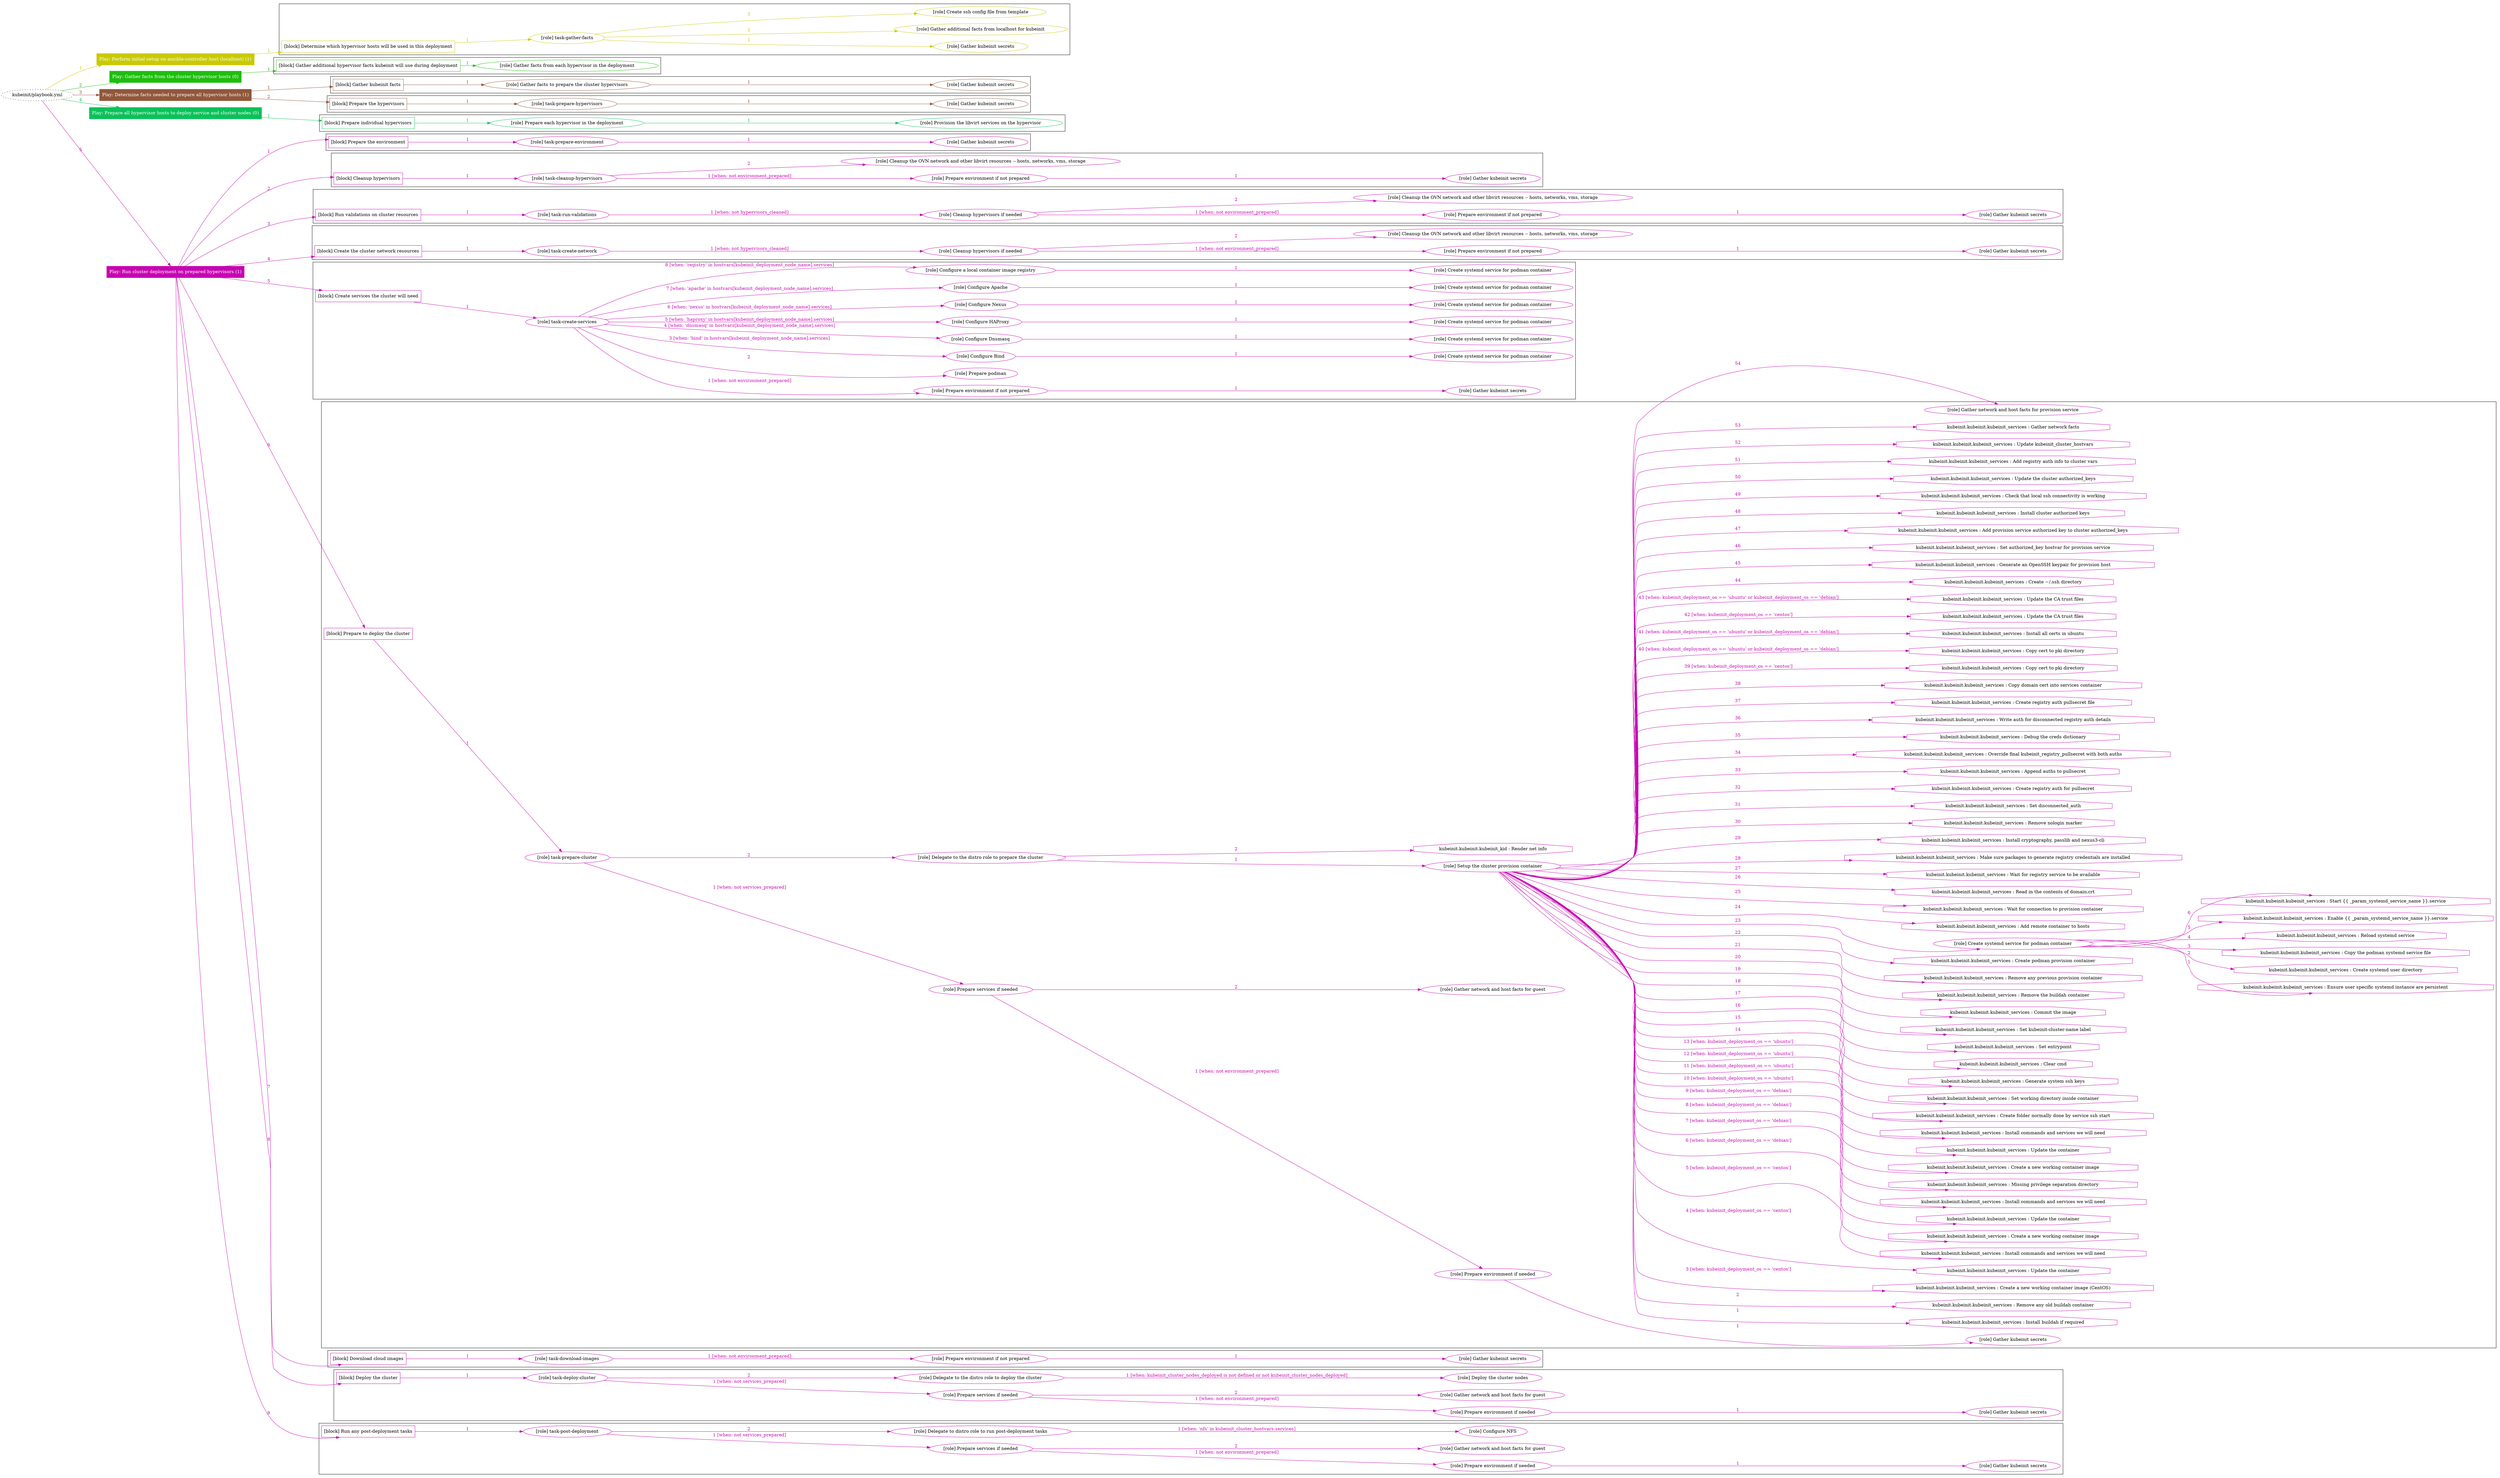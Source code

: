 digraph {
	graph [concentrate=true ordering=in rankdir=LR ratio=fill]
	edge [esep=5 sep=10]
	"kubeinit/playbook.yml" [URL="/home/runner/work/kubeinit/kubeinit/kubeinit/playbook.yml" id=playbook_07b643c0 style=dotted]
	"kubeinit/playbook.yml" -> play_80ff91c6 [label="1 " color="#c9ca02" fontcolor="#c9ca02" id=edge_aad47795 labeltooltip="1 " tooltip="1 "]
	subgraph "Play: Perform initial setup on ansible-controller host (localhost) (1)" {
		play_80ff91c6 [label="Play: Perform initial setup on ansible-controller host (localhost) (1)" URL="/home/runner/work/kubeinit/kubeinit/kubeinit/playbook.yml" color="#c9ca02" fontcolor="#ffffff" id=play_80ff91c6 shape=box style=filled tooltip=localhost]
		play_80ff91c6 -> block_0b86b637 [label=1 color="#c9ca02" fontcolor="#c9ca02" id=edge_70ec4079 labeltooltip=1 tooltip=1]
		subgraph cluster_block_0b86b637 {
			block_0b86b637 [label="[block] Determine which hypervisor hosts will be used in this deployment" URL="/home/runner/work/kubeinit/kubeinit/kubeinit/playbook.yml" color="#c9ca02" id=block_0b86b637 labeltooltip="Determine which hypervisor hosts will be used in this deployment" shape=box tooltip="Determine which hypervisor hosts will be used in this deployment"]
			block_0b86b637 -> role_b4303189 [label="1 " color="#c9ca02" fontcolor="#c9ca02" id=edge_086cba18 labeltooltip="1 " tooltip="1 "]
			subgraph "task-gather-facts" {
				role_b4303189 [label="[role] task-gather-facts" URL="/home/runner/work/kubeinit/kubeinit/kubeinit/playbook.yml" color="#c9ca02" id=role_b4303189 tooltip="task-gather-facts"]
				role_b4303189 -> role_d67d4e24 [label="1 " color="#c9ca02" fontcolor="#c9ca02" id=edge_7a5fec9e labeltooltip="1 " tooltip="1 "]
				subgraph "Gather kubeinit secrets" {
					role_d67d4e24 [label="[role] Gather kubeinit secrets" URL="/home/runner/.ansible/collections/ansible_collections/kubeinit/kubeinit/roles/kubeinit_prepare/tasks/build_hypervisors_group.yml" color="#c9ca02" id=role_d67d4e24 tooltip="Gather kubeinit secrets"]
				}
				role_b4303189 -> role_9903078f [label="2 " color="#c9ca02" fontcolor="#c9ca02" id=edge_e498d184 labeltooltip="2 " tooltip="2 "]
				subgraph "Gather additional facts from localhost for kubeinit" {
					role_9903078f [label="[role] Gather additional facts from localhost for kubeinit" URL="/home/runner/.ansible/collections/ansible_collections/kubeinit/kubeinit/roles/kubeinit_prepare/tasks/build_hypervisors_group.yml" color="#c9ca02" id=role_9903078f tooltip="Gather additional facts from localhost for kubeinit"]
				}
				role_b4303189 -> role_e727fad0 [label="3 " color="#c9ca02" fontcolor="#c9ca02" id=edge_97e7a814 labeltooltip="3 " tooltip="3 "]
				subgraph "Create ssh config file from template" {
					role_e727fad0 [label="[role] Create ssh config file from template" URL="/home/runner/.ansible/collections/ansible_collections/kubeinit/kubeinit/roles/kubeinit_prepare/tasks/build_hypervisors_group.yml" color="#c9ca02" id=role_e727fad0 tooltip="Create ssh config file from template"]
				}
			}
		}
	}
	"kubeinit/playbook.yml" -> play_91dc9828 [label="2 " color="#1dbf0d" fontcolor="#1dbf0d" id=edge_dc21ddff labeltooltip="2 " tooltip="2 "]
	subgraph "Play: Gather facts from the cluster hypervisor hosts (0)" {
		play_91dc9828 [label="Play: Gather facts from the cluster hypervisor hosts (0)" URL="/home/runner/work/kubeinit/kubeinit/kubeinit/playbook.yml" color="#1dbf0d" fontcolor="#ffffff" id=play_91dc9828 shape=box style=filled tooltip="Play: Gather facts from the cluster hypervisor hosts (0)"]
		play_91dc9828 -> block_545378c9 [label=1 color="#1dbf0d" fontcolor="#1dbf0d" id=edge_d87169c3 labeltooltip=1 tooltip=1]
		subgraph cluster_block_545378c9 {
			block_545378c9 [label="[block] Gather additional hypervisor facts kubeinit will use during deployment" URL="/home/runner/work/kubeinit/kubeinit/kubeinit/playbook.yml" color="#1dbf0d" id=block_545378c9 labeltooltip="Gather additional hypervisor facts kubeinit will use during deployment" shape=box tooltip="Gather additional hypervisor facts kubeinit will use during deployment"]
			block_545378c9 -> role_7017d896 [label="1 " color="#1dbf0d" fontcolor="#1dbf0d" id=edge_8bdd367d labeltooltip="1 " tooltip="1 "]
			subgraph "Gather facts from each hypervisor in the deployment" {
				role_7017d896 [label="[role] Gather facts from each hypervisor in the deployment" URL="/home/runner/work/kubeinit/kubeinit/kubeinit/playbook.yml" color="#1dbf0d" id=role_7017d896 tooltip="Gather facts from each hypervisor in the deployment"]
			}
		}
	}
	"kubeinit/playbook.yml" -> play_f0210d2a [label="3 " color="#91573b" fontcolor="#91573b" id=edge_097a1c89 labeltooltip="3 " tooltip="3 "]
	subgraph "Play: Determine facts needed to prepare all hypervisor hosts (1)" {
		play_f0210d2a [label="Play: Determine facts needed to prepare all hypervisor hosts (1)" URL="/home/runner/work/kubeinit/kubeinit/kubeinit/playbook.yml" color="#91573b" fontcolor="#ffffff" id=play_f0210d2a shape=box style=filled tooltip=localhost]
		play_f0210d2a -> block_0ce37bfe [label=1 color="#91573b" fontcolor="#91573b" id=edge_562c70a4 labeltooltip=1 tooltip=1]
		subgraph cluster_block_0ce37bfe {
			block_0ce37bfe [label="[block] Gather kubeinit facts" URL="/home/runner/work/kubeinit/kubeinit/kubeinit/playbook.yml" color="#91573b" id=block_0ce37bfe labeltooltip="Gather kubeinit facts" shape=box tooltip="Gather kubeinit facts"]
			block_0ce37bfe -> role_55a578ac [label="1 " color="#91573b" fontcolor="#91573b" id=edge_b03497cf labeltooltip="1 " tooltip="1 "]
			subgraph "Gather facts to prepare the cluster hypervisors" {
				role_55a578ac [label="[role] Gather facts to prepare the cluster hypervisors" URL="/home/runner/work/kubeinit/kubeinit/kubeinit/playbook.yml" color="#91573b" id=role_55a578ac tooltip="Gather facts to prepare the cluster hypervisors"]
				role_55a578ac -> role_16fa7c34 [label="1 " color="#91573b" fontcolor="#91573b" id=edge_cf265b34 labeltooltip="1 " tooltip="1 "]
				subgraph "Gather kubeinit secrets" {
					role_16fa7c34 [label="[role] Gather kubeinit secrets" URL="/home/runner/.ansible/collections/ansible_collections/kubeinit/kubeinit/roles/kubeinit_prepare/tasks/gather_kubeinit_facts.yml" color="#91573b" id=role_16fa7c34 tooltip="Gather kubeinit secrets"]
				}
			}
		}
		play_f0210d2a -> block_66bc9c9c [label=2 color="#91573b" fontcolor="#91573b" id=edge_8bd7375d labeltooltip=2 tooltip=2]
		subgraph cluster_block_66bc9c9c {
			block_66bc9c9c [label="[block] Prepare the hypervisors" URL="/home/runner/work/kubeinit/kubeinit/kubeinit/playbook.yml" color="#91573b" id=block_66bc9c9c labeltooltip="Prepare the hypervisors" shape=box tooltip="Prepare the hypervisors"]
			block_66bc9c9c -> role_4f2529d2 [label="1 " color="#91573b" fontcolor="#91573b" id=edge_a8445964 labeltooltip="1 " tooltip="1 "]
			subgraph "task-prepare-hypervisors" {
				role_4f2529d2 [label="[role] task-prepare-hypervisors" URL="/home/runner/work/kubeinit/kubeinit/kubeinit/playbook.yml" color="#91573b" id=role_4f2529d2 tooltip="task-prepare-hypervisors"]
				role_4f2529d2 -> role_af68f459 [label="1 " color="#91573b" fontcolor="#91573b" id=edge_0a0bb281 labeltooltip="1 " tooltip="1 "]
				subgraph "Gather kubeinit secrets" {
					role_af68f459 [label="[role] Gather kubeinit secrets" URL="/home/runner/.ansible/collections/ansible_collections/kubeinit/kubeinit/roles/kubeinit_prepare/tasks/gather_kubeinit_facts.yml" color="#91573b" id=role_af68f459 tooltip="Gather kubeinit secrets"]
				}
			}
		}
	}
	"kubeinit/playbook.yml" -> play_d63369a5 [label="4 " color="#0bc159" fontcolor="#0bc159" id=edge_2dfba7eb labeltooltip="4 " tooltip="4 "]
	subgraph "Play: Prepare all hypervisor hosts to deploy service and cluster nodes (0)" {
		play_d63369a5 [label="Play: Prepare all hypervisor hosts to deploy service and cluster nodes (0)" URL="/home/runner/work/kubeinit/kubeinit/kubeinit/playbook.yml" color="#0bc159" fontcolor="#ffffff" id=play_d63369a5 shape=box style=filled tooltip="Play: Prepare all hypervisor hosts to deploy service and cluster nodes (0)"]
		play_d63369a5 -> block_f6795d7a [label=1 color="#0bc159" fontcolor="#0bc159" id=edge_308a969a labeltooltip=1 tooltip=1]
		subgraph cluster_block_f6795d7a {
			block_f6795d7a [label="[block] Prepare individual hypervisors" URL="/home/runner/work/kubeinit/kubeinit/kubeinit/playbook.yml" color="#0bc159" id=block_f6795d7a labeltooltip="Prepare individual hypervisors" shape=box tooltip="Prepare individual hypervisors"]
			block_f6795d7a -> role_9c0948fa [label="1 " color="#0bc159" fontcolor="#0bc159" id=edge_849bed0f labeltooltip="1 " tooltip="1 "]
			subgraph "Prepare each hypervisor in the deployment" {
				role_9c0948fa [label="[role] Prepare each hypervisor in the deployment" URL="/home/runner/work/kubeinit/kubeinit/kubeinit/playbook.yml" color="#0bc159" id=role_9c0948fa tooltip="Prepare each hypervisor in the deployment"]
				role_9c0948fa -> role_7515474a [label="1 " color="#0bc159" fontcolor="#0bc159" id=edge_b8c51a45 labeltooltip="1 " tooltip="1 "]
				subgraph "Provision the libvirt services on the hypervisor" {
					role_7515474a [label="[role] Provision the libvirt services on the hypervisor" URL="/home/runner/.ansible/collections/ansible_collections/kubeinit/kubeinit/roles/kubeinit_prepare/tasks/prepare_hypervisor.yml" color="#0bc159" id=role_7515474a tooltip="Provision the libvirt services on the hypervisor"]
				}
			}
		}
	}
	"kubeinit/playbook.yml" -> play_6b525b8d [label="5 " color="#c606b1" fontcolor="#c606b1" id=edge_89e83035 labeltooltip="5 " tooltip="5 "]
	subgraph "Play: Run cluster deployment on prepared hypervisors (1)" {
		play_6b525b8d [label="Play: Run cluster deployment on prepared hypervisors (1)" URL="/home/runner/work/kubeinit/kubeinit/kubeinit/playbook.yml" color="#c606b1" fontcolor="#ffffff" id=play_6b525b8d shape=box style=filled tooltip=localhost]
		play_6b525b8d -> block_68a01114 [label=1 color="#c606b1" fontcolor="#c606b1" id=edge_3260a77a labeltooltip=1 tooltip=1]
		subgraph cluster_block_68a01114 {
			block_68a01114 [label="[block] Prepare the environment" URL="/home/runner/work/kubeinit/kubeinit/kubeinit/playbook.yml" color="#c606b1" id=block_68a01114 labeltooltip="Prepare the environment" shape=box tooltip="Prepare the environment"]
			block_68a01114 -> role_9cf86436 [label="1 " color="#c606b1" fontcolor="#c606b1" id=edge_8364d90a labeltooltip="1 " tooltip="1 "]
			subgraph "task-prepare-environment" {
				role_9cf86436 [label="[role] task-prepare-environment" URL="/home/runner/work/kubeinit/kubeinit/kubeinit/playbook.yml" color="#c606b1" id=role_9cf86436 tooltip="task-prepare-environment"]
				role_9cf86436 -> role_e9124e49 [label="1 " color="#c606b1" fontcolor="#c606b1" id=edge_11aa17c5 labeltooltip="1 " tooltip="1 "]
				subgraph "Gather kubeinit secrets" {
					role_e9124e49 [label="[role] Gather kubeinit secrets" URL="/home/runner/.ansible/collections/ansible_collections/kubeinit/kubeinit/roles/kubeinit_prepare/tasks/gather_kubeinit_facts.yml" color="#c606b1" id=role_e9124e49 tooltip="Gather kubeinit secrets"]
				}
			}
		}
		play_6b525b8d -> block_e12339da [label=2 color="#c606b1" fontcolor="#c606b1" id=edge_6d54b9b2 labeltooltip=2 tooltip=2]
		subgraph cluster_block_e12339da {
			block_e12339da [label="[block] Cleanup hypervisors" URL="/home/runner/work/kubeinit/kubeinit/kubeinit/playbook.yml" color="#c606b1" id=block_e12339da labeltooltip="Cleanup hypervisors" shape=box tooltip="Cleanup hypervisors"]
			block_e12339da -> role_19baac41 [label="1 " color="#c606b1" fontcolor="#c606b1" id=edge_f0cd30af labeltooltip="1 " tooltip="1 "]
			subgraph "task-cleanup-hypervisors" {
				role_19baac41 [label="[role] task-cleanup-hypervisors" URL="/home/runner/work/kubeinit/kubeinit/kubeinit/playbook.yml" color="#c606b1" id=role_19baac41 tooltip="task-cleanup-hypervisors"]
				role_19baac41 -> role_945804d7 [label="1 [when: not environment_prepared]" color="#c606b1" fontcolor="#c606b1" id=edge_5972faf6 labeltooltip="1 [when: not environment_prepared]" tooltip="1 [when: not environment_prepared]"]
				subgraph "Prepare environment if not prepared" {
					role_945804d7 [label="[role] Prepare environment if not prepared" URL="/home/runner/.ansible/collections/ansible_collections/kubeinit/kubeinit/roles/kubeinit_prepare/tasks/cleanup_hypervisors.yml" color="#c606b1" id=role_945804d7 tooltip="Prepare environment if not prepared"]
					role_945804d7 -> role_8547dd19 [label="1 " color="#c606b1" fontcolor="#c606b1" id=edge_243fd354 labeltooltip="1 " tooltip="1 "]
					subgraph "Gather kubeinit secrets" {
						role_8547dd19 [label="[role] Gather kubeinit secrets" URL="/home/runner/.ansible/collections/ansible_collections/kubeinit/kubeinit/roles/kubeinit_prepare/tasks/gather_kubeinit_facts.yml" color="#c606b1" id=role_8547dd19 tooltip="Gather kubeinit secrets"]
					}
				}
				role_19baac41 -> role_a1a826e1 [label="2 " color="#c606b1" fontcolor="#c606b1" id=edge_781e74d9 labeltooltip="2 " tooltip="2 "]
				subgraph "Cleanup the OVN network and other libvirt resources -- hosts, networks, vms, storage" {
					role_a1a826e1 [label="[role] Cleanup the OVN network and other libvirt resources -- hosts, networks, vms, storage" URL="/home/runner/.ansible/collections/ansible_collections/kubeinit/kubeinit/roles/kubeinit_prepare/tasks/cleanup_hypervisors.yml" color="#c606b1" id=role_a1a826e1 tooltip="Cleanup the OVN network and other libvirt resources -- hosts, networks, vms, storage"]
				}
			}
		}
		play_6b525b8d -> block_67310aec [label=3 color="#c606b1" fontcolor="#c606b1" id=edge_80ca4a36 labeltooltip=3 tooltip=3]
		subgraph cluster_block_67310aec {
			block_67310aec [label="[block] Run validations on cluster resources" URL="/home/runner/work/kubeinit/kubeinit/kubeinit/playbook.yml" color="#c606b1" id=block_67310aec labeltooltip="Run validations on cluster resources" shape=box tooltip="Run validations on cluster resources"]
			block_67310aec -> role_368fa2ae [label="1 " color="#c606b1" fontcolor="#c606b1" id=edge_486683ec labeltooltip="1 " tooltip="1 "]
			subgraph "task-run-validations" {
				role_368fa2ae [label="[role] task-run-validations" URL="/home/runner/work/kubeinit/kubeinit/kubeinit/playbook.yml" color="#c606b1" id=role_368fa2ae tooltip="task-run-validations"]
				role_368fa2ae -> role_c41ac86d [label="1 [when: not hypervisors_cleaned]" color="#c606b1" fontcolor="#c606b1" id=edge_27a3a4d4 labeltooltip="1 [when: not hypervisors_cleaned]" tooltip="1 [when: not hypervisors_cleaned]"]
				subgraph "Cleanup hypervisors if needed" {
					role_c41ac86d [label="[role] Cleanup hypervisors if needed" URL="/home/runner/.ansible/collections/ansible_collections/kubeinit/kubeinit/roles/kubeinit_validations/tasks/main.yml" color="#c606b1" id=role_c41ac86d tooltip="Cleanup hypervisors if needed"]
					role_c41ac86d -> role_927ca940 [label="1 [when: not environment_prepared]" color="#c606b1" fontcolor="#c606b1" id=edge_35d7df63 labeltooltip="1 [when: not environment_prepared]" tooltip="1 [when: not environment_prepared]"]
					subgraph "Prepare environment if not prepared" {
						role_927ca940 [label="[role] Prepare environment if not prepared" URL="/home/runner/.ansible/collections/ansible_collections/kubeinit/kubeinit/roles/kubeinit_prepare/tasks/cleanup_hypervisors.yml" color="#c606b1" id=role_927ca940 tooltip="Prepare environment if not prepared"]
						role_927ca940 -> role_78a0fa34 [label="1 " color="#c606b1" fontcolor="#c606b1" id=edge_28946b02 labeltooltip="1 " tooltip="1 "]
						subgraph "Gather kubeinit secrets" {
							role_78a0fa34 [label="[role] Gather kubeinit secrets" URL="/home/runner/.ansible/collections/ansible_collections/kubeinit/kubeinit/roles/kubeinit_prepare/tasks/gather_kubeinit_facts.yml" color="#c606b1" id=role_78a0fa34 tooltip="Gather kubeinit secrets"]
						}
					}
					role_c41ac86d -> role_c93aab90 [label="2 " color="#c606b1" fontcolor="#c606b1" id=edge_58324706 labeltooltip="2 " tooltip="2 "]
					subgraph "Cleanup the OVN network and other libvirt resources -- hosts, networks, vms, storage" {
						role_c93aab90 [label="[role] Cleanup the OVN network and other libvirt resources -- hosts, networks, vms, storage" URL="/home/runner/.ansible/collections/ansible_collections/kubeinit/kubeinit/roles/kubeinit_prepare/tasks/cleanup_hypervisors.yml" color="#c606b1" id=role_c93aab90 tooltip="Cleanup the OVN network and other libvirt resources -- hosts, networks, vms, storage"]
					}
				}
			}
		}
		play_6b525b8d -> block_28015588 [label=4 color="#c606b1" fontcolor="#c606b1" id=edge_6d9b4c12 labeltooltip=4 tooltip=4]
		subgraph cluster_block_28015588 {
			block_28015588 [label="[block] Create the cluster network resources" URL="/home/runner/work/kubeinit/kubeinit/kubeinit/playbook.yml" color="#c606b1" id=block_28015588 labeltooltip="Create the cluster network resources" shape=box tooltip="Create the cluster network resources"]
			block_28015588 -> role_53224f29 [label="1 " color="#c606b1" fontcolor="#c606b1" id=edge_9d3a1e32 labeltooltip="1 " tooltip="1 "]
			subgraph "task-create-network" {
				role_53224f29 [label="[role] task-create-network" URL="/home/runner/work/kubeinit/kubeinit/kubeinit/playbook.yml" color="#c606b1" id=role_53224f29 tooltip="task-create-network"]
				role_53224f29 -> role_9906ebb9 [label="1 [when: not hypervisors_cleaned]" color="#c606b1" fontcolor="#c606b1" id=edge_864fea6a labeltooltip="1 [when: not hypervisors_cleaned]" tooltip="1 [when: not hypervisors_cleaned]"]
				subgraph "Cleanup hypervisors if needed" {
					role_9906ebb9 [label="[role] Cleanup hypervisors if needed" URL="/home/runner/.ansible/collections/ansible_collections/kubeinit/kubeinit/roles/kubeinit_libvirt/tasks/create_network.yml" color="#c606b1" id=role_9906ebb9 tooltip="Cleanup hypervisors if needed"]
					role_9906ebb9 -> role_624ae56e [label="1 [when: not environment_prepared]" color="#c606b1" fontcolor="#c606b1" id=edge_32b9331c labeltooltip="1 [when: not environment_prepared]" tooltip="1 [when: not environment_prepared]"]
					subgraph "Prepare environment if not prepared" {
						role_624ae56e [label="[role] Prepare environment if not prepared" URL="/home/runner/.ansible/collections/ansible_collections/kubeinit/kubeinit/roles/kubeinit_prepare/tasks/cleanup_hypervisors.yml" color="#c606b1" id=role_624ae56e tooltip="Prepare environment if not prepared"]
						role_624ae56e -> role_44993304 [label="1 " color="#c606b1" fontcolor="#c606b1" id=edge_af364df6 labeltooltip="1 " tooltip="1 "]
						subgraph "Gather kubeinit secrets" {
							role_44993304 [label="[role] Gather kubeinit secrets" URL="/home/runner/.ansible/collections/ansible_collections/kubeinit/kubeinit/roles/kubeinit_prepare/tasks/gather_kubeinit_facts.yml" color="#c606b1" id=role_44993304 tooltip="Gather kubeinit secrets"]
						}
					}
					role_9906ebb9 -> role_44928164 [label="2 " color="#c606b1" fontcolor="#c606b1" id=edge_826e9d0b labeltooltip="2 " tooltip="2 "]
					subgraph "Cleanup the OVN network and other libvirt resources -- hosts, networks, vms, storage" {
						role_44928164 [label="[role] Cleanup the OVN network and other libvirt resources -- hosts, networks, vms, storage" URL="/home/runner/.ansible/collections/ansible_collections/kubeinit/kubeinit/roles/kubeinit_prepare/tasks/cleanup_hypervisors.yml" color="#c606b1" id=role_44928164 tooltip="Cleanup the OVN network and other libvirt resources -- hosts, networks, vms, storage"]
					}
				}
			}
		}
		play_6b525b8d -> block_cb780b97 [label=5 color="#c606b1" fontcolor="#c606b1" id=edge_1216a954 labeltooltip=5 tooltip=5]
		subgraph cluster_block_cb780b97 {
			block_cb780b97 [label="[block] Create services the cluster will need" URL="/home/runner/work/kubeinit/kubeinit/kubeinit/playbook.yml" color="#c606b1" id=block_cb780b97 labeltooltip="Create services the cluster will need" shape=box tooltip="Create services the cluster will need"]
			block_cb780b97 -> role_ba8ee02e [label="1 " color="#c606b1" fontcolor="#c606b1" id=edge_3f830615 labeltooltip="1 " tooltip="1 "]
			subgraph "task-create-services" {
				role_ba8ee02e [label="[role] task-create-services" URL="/home/runner/work/kubeinit/kubeinit/kubeinit/playbook.yml" color="#c606b1" id=role_ba8ee02e tooltip="task-create-services"]
				role_ba8ee02e -> role_16695398 [label="1 [when: not environment_prepared]" color="#c606b1" fontcolor="#c606b1" id=edge_089cd767 labeltooltip="1 [when: not environment_prepared]" tooltip="1 [when: not environment_prepared]"]
				subgraph "Prepare environment if not prepared" {
					role_16695398 [label="[role] Prepare environment if not prepared" URL="/home/runner/.ansible/collections/ansible_collections/kubeinit/kubeinit/roles/kubeinit_services/tasks/main.yml" color="#c606b1" id=role_16695398 tooltip="Prepare environment if not prepared"]
					role_16695398 -> role_7e443b15 [label="1 " color="#c606b1" fontcolor="#c606b1" id=edge_08691a44 labeltooltip="1 " tooltip="1 "]
					subgraph "Gather kubeinit secrets" {
						role_7e443b15 [label="[role] Gather kubeinit secrets" URL="/home/runner/.ansible/collections/ansible_collections/kubeinit/kubeinit/roles/kubeinit_prepare/tasks/gather_kubeinit_facts.yml" color="#c606b1" id=role_7e443b15 tooltip="Gather kubeinit secrets"]
					}
				}
				role_ba8ee02e -> role_2fa7722d [label="2 " color="#c606b1" fontcolor="#c606b1" id=edge_c25a13af labeltooltip="2 " tooltip="2 "]
				subgraph "Prepare podman" {
					role_2fa7722d [label="[role] Prepare podman" URL="/home/runner/.ansible/collections/ansible_collections/kubeinit/kubeinit/roles/kubeinit_services/tasks/00_create_service_pod.yml" color="#c606b1" id=role_2fa7722d tooltip="Prepare podman"]
				}
				role_ba8ee02e -> role_df9e61a0 [label="3 [when: 'bind' in hostvars[kubeinit_deployment_node_name].services]" color="#c606b1" fontcolor="#c606b1" id=edge_4bc4d197 labeltooltip="3 [when: 'bind' in hostvars[kubeinit_deployment_node_name].services]" tooltip="3 [when: 'bind' in hostvars[kubeinit_deployment_node_name].services]"]
				subgraph "Configure Bind" {
					role_df9e61a0 [label="[role] Configure Bind" URL="/home/runner/.ansible/collections/ansible_collections/kubeinit/kubeinit/roles/kubeinit_services/tasks/start_services_containers.yml" color="#c606b1" id=role_df9e61a0 tooltip="Configure Bind"]
					role_df9e61a0 -> role_4762d0b4 [label="1 " color="#c606b1" fontcolor="#c606b1" id=edge_5d69832e labeltooltip="1 " tooltip="1 "]
					subgraph "Create systemd service for podman container" {
						role_4762d0b4 [label="[role] Create systemd service for podman container" URL="/home/runner/.ansible/collections/ansible_collections/kubeinit/kubeinit/roles/kubeinit_bind/tasks/main.yml" color="#c606b1" id=role_4762d0b4 tooltip="Create systemd service for podman container"]
					}
				}
				role_ba8ee02e -> role_57442584 [label="4 [when: 'dnsmasq' in hostvars[kubeinit_deployment_node_name].services]" color="#c606b1" fontcolor="#c606b1" id=edge_29ca9534 labeltooltip="4 [when: 'dnsmasq' in hostvars[kubeinit_deployment_node_name].services]" tooltip="4 [when: 'dnsmasq' in hostvars[kubeinit_deployment_node_name].services]"]
				subgraph "Configure Dnsmasq" {
					role_57442584 [label="[role] Configure Dnsmasq" URL="/home/runner/.ansible/collections/ansible_collections/kubeinit/kubeinit/roles/kubeinit_services/tasks/start_services_containers.yml" color="#c606b1" id=role_57442584 tooltip="Configure Dnsmasq"]
					role_57442584 -> role_0350f5f0 [label="1 " color="#c606b1" fontcolor="#c606b1" id=edge_9d20c34d labeltooltip="1 " tooltip="1 "]
					subgraph "Create systemd service for podman container" {
						role_0350f5f0 [label="[role] Create systemd service for podman container" URL="/home/runner/.ansible/collections/ansible_collections/kubeinit/kubeinit/roles/kubeinit_dnsmasq/tasks/main.yml" color="#c606b1" id=role_0350f5f0 tooltip="Create systemd service for podman container"]
					}
				}
				role_ba8ee02e -> role_846301da [label="5 [when: 'haproxy' in hostvars[kubeinit_deployment_node_name].services]" color="#c606b1" fontcolor="#c606b1" id=edge_2e42bda9 labeltooltip="5 [when: 'haproxy' in hostvars[kubeinit_deployment_node_name].services]" tooltip="5 [when: 'haproxy' in hostvars[kubeinit_deployment_node_name].services]"]
				subgraph "Configure HAProxy" {
					role_846301da [label="[role] Configure HAProxy" URL="/home/runner/.ansible/collections/ansible_collections/kubeinit/kubeinit/roles/kubeinit_services/tasks/start_services_containers.yml" color="#c606b1" id=role_846301da tooltip="Configure HAProxy"]
					role_846301da -> role_a6efe63a [label="1 " color="#c606b1" fontcolor="#c606b1" id=edge_a56be4cf labeltooltip="1 " tooltip="1 "]
					subgraph "Create systemd service for podman container" {
						role_a6efe63a [label="[role] Create systemd service for podman container" URL="/home/runner/.ansible/collections/ansible_collections/kubeinit/kubeinit/roles/kubeinit_haproxy/tasks/main.yml" color="#c606b1" id=role_a6efe63a tooltip="Create systemd service for podman container"]
					}
				}
				role_ba8ee02e -> role_15a683e7 [label="6 [when: 'nexus' in hostvars[kubeinit_deployment_node_name].services]" color="#c606b1" fontcolor="#c606b1" id=edge_673f8b62 labeltooltip="6 [when: 'nexus' in hostvars[kubeinit_deployment_node_name].services]" tooltip="6 [when: 'nexus' in hostvars[kubeinit_deployment_node_name].services]"]
				subgraph "Configure Nexus" {
					role_15a683e7 [label="[role] Configure Nexus" URL="/home/runner/.ansible/collections/ansible_collections/kubeinit/kubeinit/roles/kubeinit_services/tasks/start_services_containers.yml" color="#c606b1" id=role_15a683e7 tooltip="Configure Nexus"]
					role_15a683e7 -> role_c3ff054d [label="1 " color="#c606b1" fontcolor="#c606b1" id=edge_ebcc6031 labeltooltip="1 " tooltip="1 "]
					subgraph "Create systemd service for podman container" {
						role_c3ff054d [label="[role] Create systemd service for podman container" URL="/home/runner/.ansible/collections/ansible_collections/kubeinit/kubeinit/roles/kubeinit_nexus/tasks/main.yml" color="#c606b1" id=role_c3ff054d tooltip="Create systemd service for podman container"]
					}
				}
				role_ba8ee02e -> role_ebaef7e3 [label="7 [when: 'apache' in hostvars[kubeinit_deployment_node_name].services]" color="#c606b1" fontcolor="#c606b1" id=edge_f64f398e labeltooltip="7 [when: 'apache' in hostvars[kubeinit_deployment_node_name].services]" tooltip="7 [when: 'apache' in hostvars[kubeinit_deployment_node_name].services]"]
				subgraph "Configure Apache" {
					role_ebaef7e3 [label="[role] Configure Apache" URL="/home/runner/.ansible/collections/ansible_collections/kubeinit/kubeinit/roles/kubeinit_services/tasks/start_services_containers.yml" color="#c606b1" id=role_ebaef7e3 tooltip="Configure Apache"]
					role_ebaef7e3 -> role_0cd3832f [label="1 " color="#c606b1" fontcolor="#c606b1" id=edge_a170bf1d labeltooltip="1 " tooltip="1 "]
					subgraph "Create systemd service for podman container" {
						role_0cd3832f [label="[role] Create systemd service for podman container" URL="/home/runner/.ansible/collections/ansible_collections/kubeinit/kubeinit/roles/kubeinit_apache/tasks/main.yml" color="#c606b1" id=role_0cd3832f tooltip="Create systemd service for podman container"]
					}
				}
				role_ba8ee02e -> role_b67df57a [label="8 [when: 'registry' in hostvars[kubeinit_deployment_node_name].services]" color="#c606b1" fontcolor="#c606b1" id=edge_81b5e41c labeltooltip="8 [when: 'registry' in hostvars[kubeinit_deployment_node_name].services]" tooltip="8 [when: 'registry' in hostvars[kubeinit_deployment_node_name].services]"]
				subgraph "Configure a local container image registry" {
					role_b67df57a [label="[role] Configure a local container image registry" URL="/home/runner/.ansible/collections/ansible_collections/kubeinit/kubeinit/roles/kubeinit_services/tasks/start_services_containers.yml" color="#c606b1" id=role_b67df57a tooltip="Configure a local container image registry"]
					role_b67df57a -> role_b0c68b54 [label="1 " color="#c606b1" fontcolor="#c606b1" id=edge_02a59e89 labeltooltip="1 " tooltip="1 "]
					subgraph "Create systemd service for podman container" {
						role_b0c68b54 [label="[role] Create systemd service for podman container" URL="/home/runner/.ansible/collections/ansible_collections/kubeinit/kubeinit/roles/kubeinit_registry/tasks/main.yml" color="#c606b1" id=role_b0c68b54 tooltip="Create systemd service for podman container"]
					}
				}
			}
		}
		play_6b525b8d -> block_e8cd37b3 [label=6 color="#c606b1" fontcolor="#c606b1" id=edge_d0a02d86 labeltooltip=6 tooltip=6]
		subgraph cluster_block_e8cd37b3 {
			block_e8cd37b3 [label="[block] Prepare to deploy the cluster" URL="/home/runner/work/kubeinit/kubeinit/kubeinit/playbook.yml" color="#c606b1" id=block_e8cd37b3 labeltooltip="Prepare to deploy the cluster" shape=box tooltip="Prepare to deploy the cluster"]
			block_e8cd37b3 -> role_27cb0cdb [label="1 " color="#c606b1" fontcolor="#c606b1" id=edge_709d34b7 labeltooltip="1 " tooltip="1 "]
			subgraph "task-prepare-cluster" {
				role_27cb0cdb [label="[role] task-prepare-cluster" URL="/home/runner/work/kubeinit/kubeinit/kubeinit/playbook.yml" color="#c606b1" id=role_27cb0cdb tooltip="task-prepare-cluster"]
				role_27cb0cdb -> role_337eabc1 [label="1 [when: not services_prepared]" color="#c606b1" fontcolor="#c606b1" id=edge_26da5371 labeltooltip="1 [when: not services_prepared]" tooltip="1 [when: not services_prepared]"]
				subgraph "Prepare services if needed" {
					role_337eabc1 [label="[role] Prepare services if needed" URL="/home/runner/.ansible/collections/ansible_collections/kubeinit/kubeinit/roles/kubeinit_prepare/tasks/prepare_cluster.yml" color="#c606b1" id=role_337eabc1 tooltip="Prepare services if needed"]
					role_337eabc1 -> role_ac824650 [label="1 [when: not environment_prepared]" color="#c606b1" fontcolor="#c606b1" id=edge_9a5e033a labeltooltip="1 [when: not environment_prepared]" tooltip="1 [when: not environment_prepared]"]
					subgraph "Prepare environment if needed" {
						role_ac824650 [label="[role] Prepare environment if needed" URL="/home/runner/.ansible/collections/ansible_collections/kubeinit/kubeinit/roles/kubeinit_services/tasks/prepare_services.yml" color="#c606b1" id=role_ac824650 tooltip="Prepare environment if needed"]
						role_ac824650 -> role_fe012276 [label="1 " color="#c606b1" fontcolor="#c606b1" id=edge_d6f9a02b labeltooltip="1 " tooltip="1 "]
						subgraph "Gather kubeinit secrets" {
							role_fe012276 [label="[role] Gather kubeinit secrets" URL="/home/runner/.ansible/collections/ansible_collections/kubeinit/kubeinit/roles/kubeinit_prepare/tasks/gather_kubeinit_facts.yml" color="#c606b1" id=role_fe012276 tooltip="Gather kubeinit secrets"]
						}
					}
					role_337eabc1 -> role_fa0cd293 [label="2 " color="#c606b1" fontcolor="#c606b1" id=edge_8e5f9d4b labeltooltip="2 " tooltip="2 "]
					subgraph "Gather network and host facts for guest" {
						role_fa0cd293 [label="[role] Gather network and host facts for guest" URL="/home/runner/.ansible/collections/ansible_collections/kubeinit/kubeinit/roles/kubeinit_services/tasks/prepare_services.yml" color="#c606b1" id=role_fa0cd293 tooltip="Gather network and host facts for guest"]
					}
				}
				role_27cb0cdb -> role_c68091d3 [label="2 " color="#c606b1" fontcolor="#c606b1" id=edge_d081fe47 labeltooltip="2 " tooltip="2 "]
				subgraph "Delegate to the distro role to prepare the cluster" {
					role_c68091d3 [label="[role] Delegate to the distro role to prepare the cluster" URL="/home/runner/.ansible/collections/ansible_collections/kubeinit/kubeinit/roles/kubeinit_prepare/tasks/prepare_cluster.yml" color="#c606b1" id=role_c68091d3 tooltip="Delegate to the distro role to prepare the cluster"]
					role_c68091d3 -> role_0572117b [label="1 " color="#c606b1" fontcolor="#c606b1" id=edge_f61620a7 labeltooltip="1 " tooltip="1 "]
					subgraph "Setup the cluster provision container" {
						role_0572117b [label="[role] Setup the cluster provision container" URL="/home/runner/.ansible/collections/ansible_collections/kubeinit/kubeinit/roles/kubeinit_kid/tasks/prepare_cluster.yml" color="#c606b1" id=role_0572117b tooltip="Setup the cluster provision container"]
						task_01059692 [label="kubeinit.kubeinit.kubeinit_services : Install buildah if required" URL="/home/runner/.ansible/collections/ansible_collections/kubeinit/kubeinit/roles/kubeinit_services/tasks/create_provision_container.yml" color="#c606b1" id=task_01059692 shape=octagon tooltip="kubeinit.kubeinit.kubeinit_services : Install buildah if required"]
						role_0572117b -> task_01059692 [label="1 " color="#c606b1" fontcolor="#c606b1" id=edge_a024192d labeltooltip="1 " tooltip="1 "]
						task_00d4b5c5 [label="kubeinit.kubeinit.kubeinit_services : Remove any old buildah container" URL="/home/runner/.ansible/collections/ansible_collections/kubeinit/kubeinit/roles/kubeinit_services/tasks/create_provision_container.yml" color="#c606b1" id=task_00d4b5c5 shape=octagon tooltip="kubeinit.kubeinit.kubeinit_services : Remove any old buildah container"]
						role_0572117b -> task_00d4b5c5 [label="2 " color="#c606b1" fontcolor="#c606b1" id=edge_207d4fea labeltooltip="2 " tooltip="2 "]
						task_36987181 [label="kubeinit.kubeinit.kubeinit_services : Create a new working container image (CentOS)" URL="/home/runner/.ansible/collections/ansible_collections/kubeinit/kubeinit/roles/kubeinit_services/tasks/create_provision_container.yml" color="#c606b1" id=task_36987181 shape=octagon tooltip="kubeinit.kubeinit.kubeinit_services : Create a new working container image (CentOS)"]
						role_0572117b -> task_36987181 [label="3 [when: kubeinit_deployment_os == 'centos']" color="#c606b1" fontcolor="#c606b1" id=edge_41a624f8 labeltooltip="3 [when: kubeinit_deployment_os == 'centos']" tooltip="3 [when: kubeinit_deployment_os == 'centos']"]
						task_4c6e03cd [label="kubeinit.kubeinit.kubeinit_services : Update the container" URL="/home/runner/.ansible/collections/ansible_collections/kubeinit/kubeinit/roles/kubeinit_services/tasks/create_provision_container.yml" color="#c606b1" id=task_4c6e03cd shape=octagon tooltip="kubeinit.kubeinit.kubeinit_services : Update the container"]
						role_0572117b -> task_4c6e03cd [label="4 [when: kubeinit_deployment_os == 'centos']" color="#c606b1" fontcolor="#c606b1" id=edge_5f6b42f5 labeltooltip="4 [when: kubeinit_deployment_os == 'centos']" tooltip="4 [when: kubeinit_deployment_os == 'centos']"]
						task_877d35ee [label="kubeinit.kubeinit.kubeinit_services : Install commands and services we will need" URL="/home/runner/.ansible/collections/ansible_collections/kubeinit/kubeinit/roles/kubeinit_services/tasks/create_provision_container.yml" color="#c606b1" id=task_877d35ee shape=octagon tooltip="kubeinit.kubeinit.kubeinit_services : Install commands and services we will need"]
						role_0572117b -> task_877d35ee [label="5 [when: kubeinit_deployment_os == 'centos']" color="#c606b1" fontcolor="#c606b1" id=edge_ccb8ae7e labeltooltip="5 [when: kubeinit_deployment_os == 'centos']" tooltip="5 [when: kubeinit_deployment_os == 'centos']"]
						task_dd4c5cb7 [label="kubeinit.kubeinit.kubeinit_services : Create a new working container image" URL="/home/runner/.ansible/collections/ansible_collections/kubeinit/kubeinit/roles/kubeinit_services/tasks/create_provision_container.yml" color="#c606b1" id=task_dd4c5cb7 shape=octagon tooltip="kubeinit.kubeinit.kubeinit_services : Create a new working container image"]
						role_0572117b -> task_dd4c5cb7 [label="6 [when: kubeinit_deployment_os == 'debian']" color="#c606b1" fontcolor="#c606b1" id=edge_24e51286 labeltooltip="6 [when: kubeinit_deployment_os == 'debian']" tooltip="6 [when: kubeinit_deployment_os == 'debian']"]
						task_85d5419c [label="kubeinit.kubeinit.kubeinit_services : Update the container" URL="/home/runner/.ansible/collections/ansible_collections/kubeinit/kubeinit/roles/kubeinit_services/tasks/create_provision_container.yml" color="#c606b1" id=task_85d5419c shape=octagon tooltip="kubeinit.kubeinit.kubeinit_services : Update the container"]
						role_0572117b -> task_85d5419c [label="7 [when: kubeinit_deployment_os == 'debian']" color="#c606b1" fontcolor="#c606b1" id=edge_9079ad89 labeltooltip="7 [when: kubeinit_deployment_os == 'debian']" tooltip="7 [when: kubeinit_deployment_os == 'debian']"]
						task_41c36f8f [label="kubeinit.kubeinit.kubeinit_services : Install commands and services we will need" URL="/home/runner/.ansible/collections/ansible_collections/kubeinit/kubeinit/roles/kubeinit_services/tasks/create_provision_container.yml" color="#c606b1" id=task_41c36f8f shape=octagon tooltip="kubeinit.kubeinit.kubeinit_services : Install commands and services we will need"]
						role_0572117b -> task_41c36f8f [label="8 [when: kubeinit_deployment_os == 'debian']" color="#c606b1" fontcolor="#c606b1" id=edge_38538ce8 labeltooltip="8 [when: kubeinit_deployment_os == 'debian']" tooltip="8 [when: kubeinit_deployment_os == 'debian']"]
						task_604c34e6 [label="kubeinit.kubeinit.kubeinit_services : Missing privilege separation directory" URL="/home/runner/.ansible/collections/ansible_collections/kubeinit/kubeinit/roles/kubeinit_services/tasks/create_provision_container.yml" color="#c606b1" id=task_604c34e6 shape=octagon tooltip="kubeinit.kubeinit.kubeinit_services : Missing privilege separation directory"]
						role_0572117b -> task_604c34e6 [label="9 [when: kubeinit_deployment_os == 'debian']" color="#c606b1" fontcolor="#c606b1" id=edge_0e0752de labeltooltip="9 [when: kubeinit_deployment_os == 'debian']" tooltip="9 [when: kubeinit_deployment_os == 'debian']"]
						task_a3daf95f [label="kubeinit.kubeinit.kubeinit_services : Create a new working container image" URL="/home/runner/.ansible/collections/ansible_collections/kubeinit/kubeinit/roles/kubeinit_services/tasks/create_provision_container.yml" color="#c606b1" id=task_a3daf95f shape=octagon tooltip="kubeinit.kubeinit.kubeinit_services : Create a new working container image"]
						role_0572117b -> task_a3daf95f [label="10 [when: kubeinit_deployment_os == 'ubuntu']" color="#c606b1" fontcolor="#c606b1" id=edge_ea33e1e0 labeltooltip="10 [when: kubeinit_deployment_os == 'ubuntu']" tooltip="10 [when: kubeinit_deployment_os == 'ubuntu']"]
						task_d27562f9 [label="kubeinit.kubeinit.kubeinit_services : Update the container" URL="/home/runner/.ansible/collections/ansible_collections/kubeinit/kubeinit/roles/kubeinit_services/tasks/create_provision_container.yml" color="#c606b1" id=task_d27562f9 shape=octagon tooltip="kubeinit.kubeinit.kubeinit_services : Update the container"]
						role_0572117b -> task_d27562f9 [label="11 [when: kubeinit_deployment_os == 'ubuntu']" color="#c606b1" fontcolor="#c606b1" id=edge_4bc429a3 labeltooltip="11 [when: kubeinit_deployment_os == 'ubuntu']" tooltip="11 [when: kubeinit_deployment_os == 'ubuntu']"]
						task_adc543ce [label="kubeinit.kubeinit.kubeinit_services : Install commands and services we will need" URL="/home/runner/.ansible/collections/ansible_collections/kubeinit/kubeinit/roles/kubeinit_services/tasks/create_provision_container.yml" color="#c606b1" id=task_adc543ce shape=octagon tooltip="kubeinit.kubeinit.kubeinit_services : Install commands and services we will need"]
						role_0572117b -> task_adc543ce [label="12 [when: kubeinit_deployment_os == 'ubuntu']" color="#c606b1" fontcolor="#c606b1" id=edge_7be88466 labeltooltip="12 [when: kubeinit_deployment_os == 'ubuntu']" tooltip="12 [when: kubeinit_deployment_os == 'ubuntu']"]
						task_a9070f9f [label="kubeinit.kubeinit.kubeinit_services : Create folder normally done by service ssh start" URL="/home/runner/.ansible/collections/ansible_collections/kubeinit/kubeinit/roles/kubeinit_services/tasks/create_provision_container.yml" color="#c606b1" id=task_a9070f9f shape=octagon tooltip="kubeinit.kubeinit.kubeinit_services : Create folder normally done by service ssh start"]
						role_0572117b -> task_a9070f9f [label="13 [when: kubeinit_deployment_os == 'ubuntu']" color="#c606b1" fontcolor="#c606b1" id=edge_f7e617da labeltooltip="13 [when: kubeinit_deployment_os == 'ubuntu']" tooltip="13 [when: kubeinit_deployment_os == 'ubuntu']"]
						task_9bf3b006 [label="kubeinit.kubeinit.kubeinit_services : Set working directory inside container" URL="/home/runner/.ansible/collections/ansible_collections/kubeinit/kubeinit/roles/kubeinit_services/tasks/create_provision_container.yml" color="#c606b1" id=task_9bf3b006 shape=octagon tooltip="kubeinit.kubeinit.kubeinit_services : Set working directory inside container"]
						role_0572117b -> task_9bf3b006 [label="14 " color="#c606b1" fontcolor="#c606b1" id=edge_aa6f7717 labeltooltip="14 " tooltip="14 "]
						task_07fa7755 [label="kubeinit.kubeinit.kubeinit_services : Generate system ssh keys" URL="/home/runner/.ansible/collections/ansible_collections/kubeinit/kubeinit/roles/kubeinit_services/tasks/create_provision_container.yml" color="#c606b1" id=task_07fa7755 shape=octagon tooltip="kubeinit.kubeinit.kubeinit_services : Generate system ssh keys"]
						role_0572117b -> task_07fa7755 [label="15 " color="#c606b1" fontcolor="#c606b1" id=edge_bf5aa69e labeltooltip="15 " tooltip="15 "]
						task_af43dbd8 [label="kubeinit.kubeinit.kubeinit_services : Clear cmd" URL="/home/runner/.ansible/collections/ansible_collections/kubeinit/kubeinit/roles/kubeinit_services/tasks/create_provision_container.yml" color="#c606b1" id=task_af43dbd8 shape=octagon tooltip="kubeinit.kubeinit.kubeinit_services : Clear cmd"]
						role_0572117b -> task_af43dbd8 [label="16 " color="#c606b1" fontcolor="#c606b1" id=edge_85aca5fd labeltooltip="16 " tooltip="16 "]
						task_83981f7c [label="kubeinit.kubeinit.kubeinit_services : Set entrypoint" URL="/home/runner/.ansible/collections/ansible_collections/kubeinit/kubeinit/roles/kubeinit_services/tasks/create_provision_container.yml" color="#c606b1" id=task_83981f7c shape=octagon tooltip="kubeinit.kubeinit.kubeinit_services : Set entrypoint"]
						role_0572117b -> task_83981f7c [label="17 " color="#c606b1" fontcolor="#c606b1" id=edge_fc3d7894 labeltooltip="17 " tooltip="17 "]
						task_1d979434 [label="kubeinit.kubeinit.kubeinit_services : Set kubeinit-cluster-name label" URL="/home/runner/.ansible/collections/ansible_collections/kubeinit/kubeinit/roles/kubeinit_services/tasks/create_provision_container.yml" color="#c606b1" id=task_1d979434 shape=octagon tooltip="kubeinit.kubeinit.kubeinit_services : Set kubeinit-cluster-name label"]
						role_0572117b -> task_1d979434 [label="18 " color="#c606b1" fontcolor="#c606b1" id=edge_0ee601b1 labeltooltip="18 " tooltip="18 "]
						task_9efa6ff6 [label="kubeinit.kubeinit.kubeinit_services : Commit the image" URL="/home/runner/.ansible/collections/ansible_collections/kubeinit/kubeinit/roles/kubeinit_services/tasks/create_provision_container.yml" color="#c606b1" id=task_9efa6ff6 shape=octagon tooltip="kubeinit.kubeinit.kubeinit_services : Commit the image"]
						role_0572117b -> task_9efa6ff6 [label="19 " color="#c606b1" fontcolor="#c606b1" id=edge_64b40413 labeltooltip="19 " tooltip="19 "]
						task_51973fd1 [label="kubeinit.kubeinit.kubeinit_services : Remove the buildah container" URL="/home/runner/.ansible/collections/ansible_collections/kubeinit/kubeinit/roles/kubeinit_services/tasks/create_provision_container.yml" color="#c606b1" id=task_51973fd1 shape=octagon tooltip="kubeinit.kubeinit.kubeinit_services : Remove the buildah container"]
						role_0572117b -> task_51973fd1 [label="20 " color="#c606b1" fontcolor="#c606b1" id=edge_aec37107 labeltooltip="20 " tooltip="20 "]
						task_85b2e9c2 [label="kubeinit.kubeinit.kubeinit_services : Remove any previous provision container" URL="/home/runner/.ansible/collections/ansible_collections/kubeinit/kubeinit/roles/kubeinit_services/tasks/create_provision_container.yml" color="#c606b1" id=task_85b2e9c2 shape=octagon tooltip="kubeinit.kubeinit.kubeinit_services : Remove any previous provision container"]
						role_0572117b -> task_85b2e9c2 [label="21 " color="#c606b1" fontcolor="#c606b1" id=edge_e2bdccff labeltooltip="21 " tooltip="21 "]
						task_ec0e2358 [label="kubeinit.kubeinit.kubeinit_services : Create podman provision container" URL="/home/runner/.ansible/collections/ansible_collections/kubeinit/kubeinit/roles/kubeinit_services/tasks/create_provision_container.yml" color="#c606b1" id=task_ec0e2358 shape=octagon tooltip="kubeinit.kubeinit.kubeinit_services : Create podman provision container"]
						role_0572117b -> task_ec0e2358 [label="22 " color="#c606b1" fontcolor="#c606b1" id=edge_973103f3 labeltooltip="22 " tooltip="22 "]
						role_0572117b -> role_49ed7d44 [label="23 " color="#c606b1" fontcolor="#c606b1" id=edge_1afe1488 labeltooltip="23 " tooltip="23 "]
						subgraph "Create systemd service for podman container" {
							role_49ed7d44 [label="[role] Create systemd service for podman container" URL="/home/runner/.ansible/collections/ansible_collections/kubeinit/kubeinit/roles/kubeinit_services/tasks/create_provision_container.yml" color="#c606b1" id=role_49ed7d44 tooltip="Create systemd service for podman container"]
							task_d13a487e [label="kubeinit.kubeinit.kubeinit_services : Ensure user specific systemd instance are persistent" URL="/home/runner/.ansible/collections/ansible_collections/kubeinit/kubeinit/roles/kubeinit_services/tasks/create_managed_service.yml" color="#c606b1" id=task_d13a487e shape=octagon tooltip="kubeinit.kubeinit.kubeinit_services : Ensure user specific systemd instance are persistent"]
							role_49ed7d44 -> task_d13a487e [label="1 " color="#c606b1" fontcolor="#c606b1" id=edge_13015737 labeltooltip="1 " tooltip="1 "]
							task_3e6eafd8 [label="kubeinit.kubeinit.kubeinit_services : Create systemd user directory" URL="/home/runner/.ansible/collections/ansible_collections/kubeinit/kubeinit/roles/kubeinit_services/tasks/create_managed_service.yml" color="#c606b1" id=task_3e6eafd8 shape=octagon tooltip="kubeinit.kubeinit.kubeinit_services : Create systemd user directory"]
							role_49ed7d44 -> task_3e6eafd8 [label="2 " color="#c606b1" fontcolor="#c606b1" id=edge_bbcd2437 labeltooltip="2 " tooltip="2 "]
							task_c8d07cee [label="kubeinit.kubeinit.kubeinit_services : Copy the podman systemd service file" URL="/home/runner/.ansible/collections/ansible_collections/kubeinit/kubeinit/roles/kubeinit_services/tasks/create_managed_service.yml" color="#c606b1" id=task_c8d07cee shape=octagon tooltip="kubeinit.kubeinit.kubeinit_services : Copy the podman systemd service file"]
							role_49ed7d44 -> task_c8d07cee [label="3 " color="#c606b1" fontcolor="#c606b1" id=edge_ee4cc7d2 labeltooltip="3 " tooltip="3 "]
							task_64432d24 [label="kubeinit.kubeinit.kubeinit_services : Reload systemd service" URL="/home/runner/.ansible/collections/ansible_collections/kubeinit/kubeinit/roles/kubeinit_services/tasks/create_managed_service.yml" color="#c606b1" id=task_64432d24 shape=octagon tooltip="kubeinit.kubeinit.kubeinit_services : Reload systemd service"]
							role_49ed7d44 -> task_64432d24 [label="4 " color="#c606b1" fontcolor="#c606b1" id=edge_eece9e46 labeltooltip="4 " tooltip="4 "]
							task_7f8ed655 [label="kubeinit.kubeinit.kubeinit_services : Enable {{ _param_systemd_service_name }}.service" URL="/home/runner/.ansible/collections/ansible_collections/kubeinit/kubeinit/roles/kubeinit_services/tasks/create_managed_service.yml" color="#c606b1" id=task_7f8ed655 shape=octagon tooltip="kubeinit.kubeinit.kubeinit_services : Enable {{ _param_systemd_service_name }}.service"]
							role_49ed7d44 -> task_7f8ed655 [label="5 " color="#c606b1" fontcolor="#c606b1" id=edge_60e5fcfe labeltooltip="5 " tooltip="5 "]
							task_430d3877 [label="kubeinit.kubeinit.kubeinit_services : Start {{ _param_systemd_service_name }}.service" URL="/home/runner/.ansible/collections/ansible_collections/kubeinit/kubeinit/roles/kubeinit_services/tasks/create_managed_service.yml" color="#c606b1" id=task_430d3877 shape=octagon tooltip="kubeinit.kubeinit.kubeinit_services : Start {{ _param_systemd_service_name }}.service"]
							role_49ed7d44 -> task_430d3877 [label="6 " color="#c606b1" fontcolor="#c606b1" id=edge_db4abba0 labeltooltip="6 " tooltip="6 "]
						}
						task_91732de2 [label="kubeinit.kubeinit.kubeinit_services : Add remote container to hosts" URL="/home/runner/.ansible/collections/ansible_collections/kubeinit/kubeinit/roles/kubeinit_services/tasks/create_provision_container.yml" color="#c606b1" id=task_91732de2 shape=octagon tooltip="kubeinit.kubeinit.kubeinit_services : Add remote container to hosts"]
						role_0572117b -> task_91732de2 [label="24 " color="#c606b1" fontcolor="#c606b1" id=edge_ac212910 labeltooltip="24 " tooltip="24 "]
						task_fbc29c69 [label="kubeinit.kubeinit.kubeinit_services : Wait for connection to provision container" URL="/home/runner/.ansible/collections/ansible_collections/kubeinit/kubeinit/roles/kubeinit_services/tasks/create_provision_container.yml" color="#c606b1" id=task_fbc29c69 shape=octagon tooltip="kubeinit.kubeinit.kubeinit_services : Wait for connection to provision container"]
						role_0572117b -> task_fbc29c69 [label="25 " color="#c606b1" fontcolor="#c606b1" id=edge_b4ed034e labeltooltip="25 " tooltip="25 "]
						task_a69d109f [label="kubeinit.kubeinit.kubeinit_services : Read in the contents of domain.crt" URL="/home/runner/.ansible/collections/ansible_collections/kubeinit/kubeinit/roles/kubeinit_services/tasks/create_provision_container.yml" color="#c606b1" id=task_a69d109f shape=octagon tooltip="kubeinit.kubeinit.kubeinit_services : Read in the contents of domain.crt"]
						role_0572117b -> task_a69d109f [label="26 " color="#c606b1" fontcolor="#c606b1" id=edge_a35282d8 labeltooltip="26 " tooltip="26 "]
						task_808ed792 [label="kubeinit.kubeinit.kubeinit_services : Wait for registry service to be available" URL="/home/runner/.ansible/collections/ansible_collections/kubeinit/kubeinit/roles/kubeinit_services/tasks/create_provision_container.yml" color="#c606b1" id=task_808ed792 shape=octagon tooltip="kubeinit.kubeinit.kubeinit_services : Wait for registry service to be available"]
						role_0572117b -> task_808ed792 [label="27 " color="#c606b1" fontcolor="#c606b1" id=edge_863be16e labeltooltip="27 " tooltip="27 "]
						task_6d50e11a [label="kubeinit.kubeinit.kubeinit_services : Make sure packages to generate registry credentials are installed" URL="/home/runner/.ansible/collections/ansible_collections/kubeinit/kubeinit/roles/kubeinit_services/tasks/create_provision_container.yml" color="#c606b1" id=task_6d50e11a shape=octagon tooltip="kubeinit.kubeinit.kubeinit_services : Make sure packages to generate registry credentials are installed"]
						role_0572117b -> task_6d50e11a [label="28 " color="#c606b1" fontcolor="#c606b1" id=edge_0be7d110 labeltooltip="28 " tooltip="28 "]
						task_adda019e [label="kubeinit.kubeinit.kubeinit_services : Install cryptography, passlib and nexus3-cli" URL="/home/runner/.ansible/collections/ansible_collections/kubeinit/kubeinit/roles/kubeinit_services/tasks/create_provision_container.yml" color="#c606b1" id=task_adda019e shape=octagon tooltip="kubeinit.kubeinit.kubeinit_services : Install cryptography, passlib and nexus3-cli"]
						role_0572117b -> task_adda019e [label="29 " color="#c606b1" fontcolor="#c606b1" id=edge_730e4764 labeltooltip="29 " tooltip="29 "]
						task_6ddf5504 [label="kubeinit.kubeinit.kubeinit_services : Remove nologin marker" URL="/home/runner/.ansible/collections/ansible_collections/kubeinit/kubeinit/roles/kubeinit_services/tasks/create_provision_container.yml" color="#c606b1" id=task_6ddf5504 shape=octagon tooltip="kubeinit.kubeinit.kubeinit_services : Remove nologin marker"]
						role_0572117b -> task_6ddf5504 [label="30 " color="#c606b1" fontcolor="#c606b1" id=edge_9ccb9568 labeltooltip="30 " tooltip="30 "]
						task_d3157078 [label="kubeinit.kubeinit.kubeinit_services : Set disconnected_auth" URL="/home/runner/.ansible/collections/ansible_collections/kubeinit/kubeinit/roles/kubeinit_services/tasks/create_provision_container.yml" color="#c606b1" id=task_d3157078 shape=octagon tooltip="kubeinit.kubeinit.kubeinit_services : Set disconnected_auth"]
						role_0572117b -> task_d3157078 [label="31 " color="#c606b1" fontcolor="#c606b1" id=edge_6979d819 labeltooltip="31 " tooltip="31 "]
						task_2e2767ee [label="kubeinit.kubeinit.kubeinit_services : Create registry auth for pullsecret" URL="/home/runner/.ansible/collections/ansible_collections/kubeinit/kubeinit/roles/kubeinit_services/tasks/create_provision_container.yml" color="#c606b1" id=task_2e2767ee shape=octagon tooltip="kubeinit.kubeinit.kubeinit_services : Create registry auth for pullsecret"]
						role_0572117b -> task_2e2767ee [label="32 " color="#c606b1" fontcolor="#c606b1" id=edge_aa07084a labeltooltip="32 " tooltip="32 "]
						task_4a85d5aa [label="kubeinit.kubeinit.kubeinit_services : Append auths to pullsecret" URL="/home/runner/.ansible/collections/ansible_collections/kubeinit/kubeinit/roles/kubeinit_services/tasks/create_provision_container.yml" color="#c606b1" id=task_4a85d5aa shape=octagon tooltip="kubeinit.kubeinit.kubeinit_services : Append auths to pullsecret"]
						role_0572117b -> task_4a85d5aa [label="33 " color="#c606b1" fontcolor="#c606b1" id=edge_f4f552f7 labeltooltip="33 " tooltip="33 "]
						task_dcbaae99 [label="kubeinit.kubeinit.kubeinit_services : Override final kubeinit_registry_pullsecret with both auths" URL="/home/runner/.ansible/collections/ansible_collections/kubeinit/kubeinit/roles/kubeinit_services/tasks/create_provision_container.yml" color="#c606b1" id=task_dcbaae99 shape=octagon tooltip="kubeinit.kubeinit.kubeinit_services : Override final kubeinit_registry_pullsecret with both auths"]
						role_0572117b -> task_dcbaae99 [label="34 " color="#c606b1" fontcolor="#c606b1" id=edge_0551c513 labeltooltip="34 " tooltip="34 "]
						task_536322d4 [label="kubeinit.kubeinit.kubeinit_services : Debug the creds dictionary" URL="/home/runner/.ansible/collections/ansible_collections/kubeinit/kubeinit/roles/kubeinit_services/tasks/create_provision_container.yml" color="#c606b1" id=task_536322d4 shape=octagon tooltip="kubeinit.kubeinit.kubeinit_services : Debug the creds dictionary"]
						role_0572117b -> task_536322d4 [label="35 " color="#c606b1" fontcolor="#c606b1" id=edge_638918ad labeltooltip="35 " tooltip="35 "]
						task_274f2bcf [label="kubeinit.kubeinit.kubeinit_services : Write auth for disconnected registry auth details" URL="/home/runner/.ansible/collections/ansible_collections/kubeinit/kubeinit/roles/kubeinit_services/tasks/create_provision_container.yml" color="#c606b1" id=task_274f2bcf shape=octagon tooltip="kubeinit.kubeinit.kubeinit_services : Write auth for disconnected registry auth details"]
						role_0572117b -> task_274f2bcf [label="36 " color="#c606b1" fontcolor="#c606b1" id=edge_d0f28a87 labeltooltip="36 " tooltip="36 "]
						task_bb84868e [label="kubeinit.kubeinit.kubeinit_services : Create registry auth pullsecret file" URL="/home/runner/.ansible/collections/ansible_collections/kubeinit/kubeinit/roles/kubeinit_services/tasks/create_provision_container.yml" color="#c606b1" id=task_bb84868e shape=octagon tooltip="kubeinit.kubeinit.kubeinit_services : Create registry auth pullsecret file"]
						role_0572117b -> task_bb84868e [label="37 " color="#c606b1" fontcolor="#c606b1" id=edge_09b376a7 labeltooltip="37 " tooltip="37 "]
						task_1317edad [label="kubeinit.kubeinit.kubeinit_services : Copy domain cert into services container" URL="/home/runner/.ansible/collections/ansible_collections/kubeinit/kubeinit/roles/kubeinit_services/tasks/create_provision_container.yml" color="#c606b1" id=task_1317edad shape=octagon tooltip="kubeinit.kubeinit.kubeinit_services : Copy domain cert into services container"]
						role_0572117b -> task_1317edad [label="38 " color="#c606b1" fontcolor="#c606b1" id=edge_9432eada labeltooltip="38 " tooltip="38 "]
						task_2b49293f [label="kubeinit.kubeinit.kubeinit_services : Copy cert to pki directory" URL="/home/runner/.ansible/collections/ansible_collections/kubeinit/kubeinit/roles/kubeinit_services/tasks/create_provision_container.yml" color="#c606b1" id=task_2b49293f shape=octagon tooltip="kubeinit.kubeinit.kubeinit_services : Copy cert to pki directory"]
						role_0572117b -> task_2b49293f [label="39 [when: kubeinit_deployment_os == 'centos']" color="#c606b1" fontcolor="#c606b1" id=edge_0897078c labeltooltip="39 [when: kubeinit_deployment_os == 'centos']" tooltip="39 [when: kubeinit_deployment_os == 'centos']"]
						task_7869c768 [label="kubeinit.kubeinit.kubeinit_services : Copy cert to pki directory" URL="/home/runner/.ansible/collections/ansible_collections/kubeinit/kubeinit/roles/kubeinit_services/tasks/create_provision_container.yml" color="#c606b1" id=task_7869c768 shape=octagon tooltip="kubeinit.kubeinit.kubeinit_services : Copy cert to pki directory"]
						role_0572117b -> task_7869c768 [label="40 [when: kubeinit_deployment_os == 'ubuntu' or kubeinit_deployment_os == 'debian']" color="#c606b1" fontcolor="#c606b1" id=edge_7243c805 labeltooltip="40 [when: kubeinit_deployment_os == 'ubuntu' or kubeinit_deployment_os == 'debian']" tooltip="40 [when: kubeinit_deployment_os == 'ubuntu' or kubeinit_deployment_os == 'debian']"]
						task_3263265f [label="kubeinit.kubeinit.kubeinit_services : Install all certs in ubuntu" URL="/home/runner/.ansible/collections/ansible_collections/kubeinit/kubeinit/roles/kubeinit_services/tasks/create_provision_container.yml" color="#c606b1" id=task_3263265f shape=octagon tooltip="kubeinit.kubeinit.kubeinit_services : Install all certs in ubuntu"]
						role_0572117b -> task_3263265f [label="41 [when: kubeinit_deployment_os == 'ubuntu' or kubeinit_deployment_os == 'debian']" color="#c606b1" fontcolor="#c606b1" id=edge_1a12c493 labeltooltip="41 [when: kubeinit_deployment_os == 'ubuntu' or kubeinit_deployment_os == 'debian']" tooltip="41 [when: kubeinit_deployment_os == 'ubuntu' or kubeinit_deployment_os == 'debian']"]
						task_6be04cd2 [label="kubeinit.kubeinit.kubeinit_services : Update the CA trust files" URL="/home/runner/.ansible/collections/ansible_collections/kubeinit/kubeinit/roles/kubeinit_services/tasks/create_provision_container.yml" color="#c606b1" id=task_6be04cd2 shape=octagon tooltip="kubeinit.kubeinit.kubeinit_services : Update the CA trust files"]
						role_0572117b -> task_6be04cd2 [label="42 [when: kubeinit_deployment_os == 'centos']" color="#c606b1" fontcolor="#c606b1" id=edge_ca51705e labeltooltip="42 [when: kubeinit_deployment_os == 'centos']" tooltip="42 [when: kubeinit_deployment_os == 'centos']"]
						task_ea9796dc [label="kubeinit.kubeinit.kubeinit_services : Update the CA trust files" URL="/home/runner/.ansible/collections/ansible_collections/kubeinit/kubeinit/roles/kubeinit_services/tasks/create_provision_container.yml" color="#c606b1" id=task_ea9796dc shape=octagon tooltip="kubeinit.kubeinit.kubeinit_services : Update the CA trust files"]
						role_0572117b -> task_ea9796dc [label="43 [when: kubeinit_deployment_os == 'ubuntu' or kubeinit_deployment_os == 'debian']" color="#c606b1" fontcolor="#c606b1" id=edge_1cec101b labeltooltip="43 [when: kubeinit_deployment_os == 'ubuntu' or kubeinit_deployment_os == 'debian']" tooltip="43 [when: kubeinit_deployment_os == 'ubuntu' or kubeinit_deployment_os == 'debian']"]
						task_a51e3e22 [label="kubeinit.kubeinit.kubeinit_services : Create ~/.ssh directory" URL="/home/runner/.ansible/collections/ansible_collections/kubeinit/kubeinit/roles/kubeinit_services/tasks/create_provision_container.yml" color="#c606b1" id=task_a51e3e22 shape=octagon tooltip="kubeinit.kubeinit.kubeinit_services : Create ~/.ssh directory"]
						role_0572117b -> task_a51e3e22 [label="44 " color="#c606b1" fontcolor="#c606b1" id=edge_8564bb54 labeltooltip="44 " tooltip="44 "]
						task_649f049b [label="kubeinit.kubeinit.kubeinit_services : Generate an OpenSSH keypair for provision host" URL="/home/runner/.ansible/collections/ansible_collections/kubeinit/kubeinit/roles/kubeinit_services/tasks/create_provision_container.yml" color="#c606b1" id=task_649f049b shape=octagon tooltip="kubeinit.kubeinit.kubeinit_services : Generate an OpenSSH keypair for provision host"]
						role_0572117b -> task_649f049b [label="45 " color="#c606b1" fontcolor="#c606b1" id=edge_7f8e52e6 labeltooltip="45 " tooltip="45 "]
						task_ffddb852 [label="kubeinit.kubeinit.kubeinit_services : Set authorized_key hostvar for provision service" URL="/home/runner/.ansible/collections/ansible_collections/kubeinit/kubeinit/roles/kubeinit_services/tasks/create_provision_container.yml" color="#c606b1" id=task_ffddb852 shape=octagon tooltip="kubeinit.kubeinit.kubeinit_services : Set authorized_key hostvar for provision service"]
						role_0572117b -> task_ffddb852 [label="46 " color="#c606b1" fontcolor="#c606b1" id=edge_084f75be labeltooltip="46 " tooltip="46 "]
						task_37e5b105 [label="kubeinit.kubeinit.kubeinit_services : Add provision service authorized key to cluster authorized_keys" URL="/home/runner/.ansible/collections/ansible_collections/kubeinit/kubeinit/roles/kubeinit_services/tasks/create_provision_container.yml" color="#c606b1" id=task_37e5b105 shape=octagon tooltip="kubeinit.kubeinit.kubeinit_services : Add provision service authorized key to cluster authorized_keys"]
						role_0572117b -> task_37e5b105 [label="47 " color="#c606b1" fontcolor="#c606b1" id=edge_271e8e3f labeltooltip="47 " tooltip="47 "]
						task_05656b34 [label="kubeinit.kubeinit.kubeinit_services : Install cluster authorized keys" URL="/home/runner/.ansible/collections/ansible_collections/kubeinit/kubeinit/roles/kubeinit_services/tasks/create_provision_container.yml" color="#c606b1" id=task_05656b34 shape=octagon tooltip="kubeinit.kubeinit.kubeinit_services : Install cluster authorized keys"]
						role_0572117b -> task_05656b34 [label="48 " color="#c606b1" fontcolor="#c606b1" id=edge_165c79b2 labeltooltip="48 " tooltip="48 "]
						task_90da2038 [label="kubeinit.kubeinit.kubeinit_services : Check that local ssh connectivity is working" URL="/home/runner/.ansible/collections/ansible_collections/kubeinit/kubeinit/roles/kubeinit_services/tasks/create_provision_container.yml" color="#c606b1" id=task_90da2038 shape=octagon tooltip="kubeinit.kubeinit.kubeinit_services : Check that local ssh connectivity is working"]
						role_0572117b -> task_90da2038 [label="49 " color="#c606b1" fontcolor="#c606b1" id=edge_9a4b3719 labeltooltip="49 " tooltip="49 "]
						task_5ed501b3 [label="kubeinit.kubeinit.kubeinit_services : Update the cluster authorized_keys" URL="/home/runner/.ansible/collections/ansible_collections/kubeinit/kubeinit/roles/kubeinit_services/tasks/create_provision_container.yml" color="#c606b1" id=task_5ed501b3 shape=octagon tooltip="kubeinit.kubeinit.kubeinit_services : Update the cluster authorized_keys"]
						role_0572117b -> task_5ed501b3 [label="50 " color="#c606b1" fontcolor="#c606b1" id=edge_de92f3e9 labeltooltip="50 " tooltip="50 "]
						task_e1916cbc [label="kubeinit.kubeinit.kubeinit_services : Add registry auth info to cluster vars" URL="/home/runner/.ansible/collections/ansible_collections/kubeinit/kubeinit/roles/kubeinit_services/tasks/create_provision_container.yml" color="#c606b1" id=task_e1916cbc shape=octagon tooltip="kubeinit.kubeinit.kubeinit_services : Add registry auth info to cluster vars"]
						role_0572117b -> task_e1916cbc [label="51 " color="#c606b1" fontcolor="#c606b1" id=edge_215c14ed labeltooltip="51 " tooltip="51 "]
						task_d67fb88b [label="kubeinit.kubeinit.kubeinit_services : Update kubeinit_cluster_hostvars" URL="/home/runner/.ansible/collections/ansible_collections/kubeinit/kubeinit/roles/kubeinit_services/tasks/create_provision_container.yml" color="#c606b1" id=task_d67fb88b shape=octagon tooltip="kubeinit.kubeinit.kubeinit_services : Update kubeinit_cluster_hostvars"]
						role_0572117b -> task_d67fb88b [label="52 " color="#c606b1" fontcolor="#c606b1" id=edge_33cc6223 labeltooltip="52 " tooltip="52 "]
						task_afdf63b5 [label="kubeinit.kubeinit.kubeinit_services : Gather network facts" URL="/home/runner/.ansible/collections/ansible_collections/kubeinit/kubeinit/roles/kubeinit_services/tasks/create_provision_container.yml" color="#c606b1" id=task_afdf63b5 shape=octagon tooltip="kubeinit.kubeinit.kubeinit_services : Gather network facts"]
						role_0572117b -> task_afdf63b5 [label="53 " color="#c606b1" fontcolor="#c606b1" id=edge_549c87f3 labeltooltip="53 " tooltip="53 "]
						role_0572117b -> role_c59637a7 [label="54 " color="#c606b1" fontcolor="#c606b1" id=edge_eb95f9d9 labeltooltip="54 " tooltip="54 "]
						subgraph "Gather network and host facts for provision service" {
							role_c59637a7 [label="[role] Gather network and host facts for provision service" URL="/home/runner/.ansible/collections/ansible_collections/kubeinit/kubeinit/roles/kubeinit_services/tasks/create_provision_container.yml" color="#c606b1" id=role_c59637a7 tooltip="Gather network and host facts for provision service"]
						}
					}
					task_9e385306 [label="kubeinit.kubeinit.kubeinit_kid : Render net info" URL="/home/runner/.ansible/collections/ansible_collections/kubeinit/kubeinit/roles/kubeinit_kid/tasks/prepare_cluster.yml" color="#c606b1" id=task_9e385306 shape=octagon tooltip="kubeinit.kubeinit.kubeinit_kid : Render net info"]
					role_c68091d3 -> task_9e385306 [label="2 " color="#c606b1" fontcolor="#c606b1" id=edge_aa1b6e90 labeltooltip="2 " tooltip="2 "]
				}
			}
		}
		play_6b525b8d -> block_3f2fbc94 [label=7 color="#c606b1" fontcolor="#c606b1" id=edge_06c10173 labeltooltip=7 tooltip=7]
		subgraph cluster_block_3f2fbc94 {
			block_3f2fbc94 [label="[block] Download cloud images" URL="/home/runner/work/kubeinit/kubeinit/kubeinit/playbook.yml" color="#c606b1" id=block_3f2fbc94 labeltooltip="Download cloud images" shape=box tooltip="Download cloud images"]
			block_3f2fbc94 -> role_e7045141 [label="1 " color="#c606b1" fontcolor="#c606b1" id=edge_02dc8380 labeltooltip="1 " tooltip="1 "]
			subgraph "task-download-images" {
				role_e7045141 [label="[role] task-download-images" URL="/home/runner/work/kubeinit/kubeinit/kubeinit/playbook.yml" color="#c606b1" id=role_e7045141 tooltip="task-download-images"]
				role_e7045141 -> role_549a328b [label="1 [when: not environment_prepared]" color="#c606b1" fontcolor="#c606b1" id=edge_79b3277a labeltooltip="1 [when: not environment_prepared]" tooltip="1 [when: not environment_prepared]"]
				subgraph "Prepare environment if not prepared" {
					role_549a328b [label="[role] Prepare environment if not prepared" URL="/home/runner/.ansible/collections/ansible_collections/kubeinit/kubeinit/roles/kubeinit_libvirt/tasks/download_cloud_images.yml" color="#c606b1" id=role_549a328b tooltip="Prepare environment if not prepared"]
					role_549a328b -> role_d2eba388 [label="1 " color="#c606b1" fontcolor="#c606b1" id=edge_ab462d40 labeltooltip="1 " tooltip="1 "]
					subgraph "Gather kubeinit secrets" {
						role_d2eba388 [label="[role] Gather kubeinit secrets" URL="/home/runner/.ansible/collections/ansible_collections/kubeinit/kubeinit/roles/kubeinit_prepare/tasks/gather_kubeinit_facts.yml" color="#c606b1" id=role_d2eba388 tooltip="Gather kubeinit secrets"]
					}
				}
			}
		}
		play_6b525b8d -> block_01c36881 [label=8 color="#c606b1" fontcolor="#c606b1" id=edge_92ec5b97 labeltooltip=8 tooltip=8]
		subgraph cluster_block_01c36881 {
			block_01c36881 [label="[block] Deploy the cluster" URL="/home/runner/work/kubeinit/kubeinit/kubeinit/playbook.yml" color="#c606b1" id=block_01c36881 labeltooltip="Deploy the cluster" shape=box tooltip="Deploy the cluster"]
			block_01c36881 -> role_a75503f0 [label="1 " color="#c606b1" fontcolor="#c606b1" id=edge_7f8fd0dd labeltooltip="1 " tooltip="1 "]
			subgraph "task-deploy-cluster" {
				role_a75503f0 [label="[role] task-deploy-cluster" URL="/home/runner/work/kubeinit/kubeinit/kubeinit/playbook.yml" color="#c606b1" id=role_a75503f0 tooltip="task-deploy-cluster"]
				role_a75503f0 -> role_d98e442d [label="1 [when: not services_prepared]" color="#c606b1" fontcolor="#c606b1" id=edge_5fc96e62 labeltooltip="1 [when: not services_prepared]" tooltip="1 [when: not services_prepared]"]
				subgraph "Prepare services if needed" {
					role_d98e442d [label="[role] Prepare services if needed" URL="/home/runner/.ansible/collections/ansible_collections/kubeinit/kubeinit/roles/kubeinit_prepare/tasks/deploy_cluster.yml" color="#c606b1" id=role_d98e442d tooltip="Prepare services if needed"]
					role_d98e442d -> role_59308e20 [label="1 [when: not environment_prepared]" color="#c606b1" fontcolor="#c606b1" id=edge_002277fa labeltooltip="1 [when: not environment_prepared]" tooltip="1 [when: not environment_prepared]"]
					subgraph "Prepare environment if needed" {
						role_59308e20 [label="[role] Prepare environment if needed" URL="/home/runner/.ansible/collections/ansible_collections/kubeinit/kubeinit/roles/kubeinit_services/tasks/prepare_services.yml" color="#c606b1" id=role_59308e20 tooltip="Prepare environment if needed"]
						role_59308e20 -> role_23083983 [label="1 " color="#c606b1" fontcolor="#c606b1" id=edge_f4028219 labeltooltip="1 " tooltip="1 "]
						subgraph "Gather kubeinit secrets" {
							role_23083983 [label="[role] Gather kubeinit secrets" URL="/home/runner/.ansible/collections/ansible_collections/kubeinit/kubeinit/roles/kubeinit_prepare/tasks/gather_kubeinit_facts.yml" color="#c606b1" id=role_23083983 tooltip="Gather kubeinit secrets"]
						}
					}
					role_d98e442d -> role_5b56c8fe [label="2 " color="#c606b1" fontcolor="#c606b1" id=edge_0c9134ae labeltooltip="2 " tooltip="2 "]
					subgraph "Gather network and host facts for guest" {
						role_5b56c8fe [label="[role] Gather network and host facts for guest" URL="/home/runner/.ansible/collections/ansible_collections/kubeinit/kubeinit/roles/kubeinit_services/tasks/prepare_services.yml" color="#c606b1" id=role_5b56c8fe tooltip="Gather network and host facts for guest"]
					}
				}
				role_a75503f0 -> role_c2b91199 [label="2 " color="#c606b1" fontcolor="#c606b1" id=edge_a690b58a labeltooltip="2 " tooltip="2 "]
				subgraph "Delegate to the distro role to deploy the cluster" {
					role_c2b91199 [label="[role] Delegate to the distro role to deploy the cluster" URL="/home/runner/.ansible/collections/ansible_collections/kubeinit/kubeinit/roles/kubeinit_prepare/tasks/deploy_cluster.yml" color="#c606b1" id=role_c2b91199 tooltip="Delegate to the distro role to deploy the cluster"]
					role_c2b91199 -> role_ac4dae43 [label="1 [when: kubeinit_cluster_nodes_deployed is not defined or not kubeinit_cluster_nodes_deployed]" color="#c606b1" fontcolor="#c606b1" id=edge_17f6cb44 labeltooltip="1 [when: kubeinit_cluster_nodes_deployed is not defined or not kubeinit_cluster_nodes_deployed]" tooltip="1 [when: kubeinit_cluster_nodes_deployed is not defined or not kubeinit_cluster_nodes_deployed]"]
					subgraph "Deploy the cluster nodes" {
						role_ac4dae43 [label="[role] Deploy the cluster nodes" URL="/home/runner/.ansible/collections/ansible_collections/kubeinit/kubeinit/roles/kubeinit_kid/tasks/main.yml" color="#c606b1" id=role_ac4dae43 tooltip="Deploy the cluster nodes"]
					}
				}
			}
		}
		play_6b525b8d -> block_a2c453e3 [label=9 color="#c606b1" fontcolor="#c606b1" id=edge_4cc19c63 labeltooltip=9 tooltip=9]
		subgraph cluster_block_a2c453e3 {
			block_a2c453e3 [label="[block] Run any post-deployment tasks" URL="/home/runner/work/kubeinit/kubeinit/kubeinit/playbook.yml" color="#c606b1" id=block_a2c453e3 labeltooltip="Run any post-deployment tasks" shape=box tooltip="Run any post-deployment tasks"]
			block_a2c453e3 -> role_200542b8 [label="1 " color="#c606b1" fontcolor="#c606b1" id=edge_d1b16784 labeltooltip="1 " tooltip="1 "]
			subgraph "task-post-deployment" {
				role_200542b8 [label="[role] task-post-deployment" URL="/home/runner/work/kubeinit/kubeinit/kubeinit/playbook.yml" color="#c606b1" id=role_200542b8 tooltip="task-post-deployment"]
				role_200542b8 -> role_06143ab6 [label="1 [when: not services_prepared]" color="#c606b1" fontcolor="#c606b1" id=edge_03237b84 labeltooltip="1 [when: not services_prepared]" tooltip="1 [when: not services_prepared]"]
				subgraph "Prepare services if needed" {
					role_06143ab6 [label="[role] Prepare services if needed" URL="/home/runner/.ansible/collections/ansible_collections/kubeinit/kubeinit/roles/kubeinit_prepare/tasks/post_deployment.yml" color="#c606b1" id=role_06143ab6 tooltip="Prepare services if needed"]
					role_06143ab6 -> role_ae96c545 [label="1 [when: not environment_prepared]" color="#c606b1" fontcolor="#c606b1" id=edge_a2b89c7b labeltooltip="1 [when: not environment_prepared]" tooltip="1 [when: not environment_prepared]"]
					subgraph "Prepare environment if needed" {
						role_ae96c545 [label="[role] Prepare environment if needed" URL="/home/runner/.ansible/collections/ansible_collections/kubeinit/kubeinit/roles/kubeinit_services/tasks/prepare_services.yml" color="#c606b1" id=role_ae96c545 tooltip="Prepare environment if needed"]
						role_ae96c545 -> role_889cb157 [label="1 " color="#c606b1" fontcolor="#c606b1" id=edge_ad651bd8 labeltooltip="1 " tooltip="1 "]
						subgraph "Gather kubeinit secrets" {
							role_889cb157 [label="[role] Gather kubeinit secrets" URL="/home/runner/.ansible/collections/ansible_collections/kubeinit/kubeinit/roles/kubeinit_prepare/tasks/gather_kubeinit_facts.yml" color="#c606b1" id=role_889cb157 tooltip="Gather kubeinit secrets"]
						}
					}
					role_06143ab6 -> role_3e8c76d5 [label="2 " color="#c606b1" fontcolor="#c606b1" id=edge_495df7ef labeltooltip="2 " tooltip="2 "]
					subgraph "Gather network and host facts for guest" {
						role_3e8c76d5 [label="[role] Gather network and host facts for guest" URL="/home/runner/.ansible/collections/ansible_collections/kubeinit/kubeinit/roles/kubeinit_services/tasks/prepare_services.yml" color="#c606b1" id=role_3e8c76d5 tooltip="Gather network and host facts for guest"]
					}
				}
				role_200542b8 -> role_6080f643 [label="2 " color="#c606b1" fontcolor="#c606b1" id=edge_fbcef101 labeltooltip="2 " tooltip="2 "]
				subgraph "Delegate to distro role to run post-deployment tasks" {
					role_6080f643 [label="[role] Delegate to distro role to run post-deployment tasks" URL="/home/runner/.ansible/collections/ansible_collections/kubeinit/kubeinit/roles/kubeinit_prepare/tasks/post_deployment.yml" color="#c606b1" id=role_6080f643 tooltip="Delegate to distro role to run post-deployment tasks"]
					role_6080f643 -> role_d45956e8 [label="1 [when: 'nfs' in kubeinit_cluster_hostvars.services]" color="#c606b1" fontcolor="#c606b1" id=edge_c44a013a labeltooltip="1 [when: 'nfs' in kubeinit_cluster_hostvars.services]" tooltip="1 [when: 'nfs' in kubeinit_cluster_hostvars.services]"]
					subgraph "Configure NFS" {
						role_d45956e8 [label="[role] Configure NFS" URL="/home/runner/.ansible/collections/ansible_collections/kubeinit/kubeinit/roles/kubeinit_kid/tasks/post_deployment_tasks.yml" color="#c606b1" id=role_d45956e8 tooltip="Configure NFS"]
					}
				}
			}
		}
	}
}
